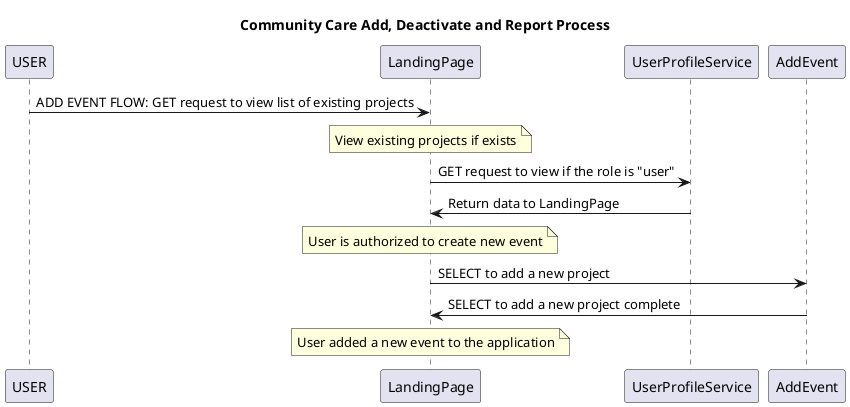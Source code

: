 @startuml

title Community Care Add, Deactivate and Report Process

USER -> LandingPage: ADD EVENT FLOW: GET request to view list of existing projects
note over LandingPage: View existing projects if exists
LandingPage -> UserProfileService: GET request to view if the role is "user"
UserProfileService -> LandingPage: Return data to LandingPage
note over LandingPage: User is authorized to create new event
LandingPage -> AddEvent: SELECT to add a new project
AddEvent -> LandingPage: SELECT to add a new project complete
note over LandingPage: User added a new event to the application

@enduml


@startuml

USER -> LandingPage: DEACTIVATE EVENT FLOW: GET request to view list of existing projects
note over LandingPage: View existing projects if exists
LandingPage -> UserProfileService: GET request to view if the project contains user email in sharable_groups
UserProfileService -> LandingPage: Return data to LandingPage
note over LandingPage: User is authorized to deactivate the selected event
LandingPage -> DeactivateEvent: SELECT to deactivate a new project
note over DeactivateEvent: User can only deactivate the projects that he created
DeactivateEvent -> LandingPage: SELECT to deactivate a new project complete
note over LandingPage: User deactivated event to the application

@enduml



@startuml

USER -> LandingPage: REPORT EVENT FLOW: GET request to view list of existing projects
note over LandingPage: View existing projects if exists
LandingPage -> UserProfileService: GET request to view if the role is "user"
UserProfileService -> LandingPage: Return data to LandingPage
note over LandingPage: User is authorized to report the selected event. All projects are repotable by default
LandingPage -> ReportEvent: SELECT to report a new project
note over ReportEvent: User can report projects even though they didn't create it
ReportEvent -> LandingPage: SELECT to report a new project complete
note over LandingPage: User reported event to the application

@enduml

